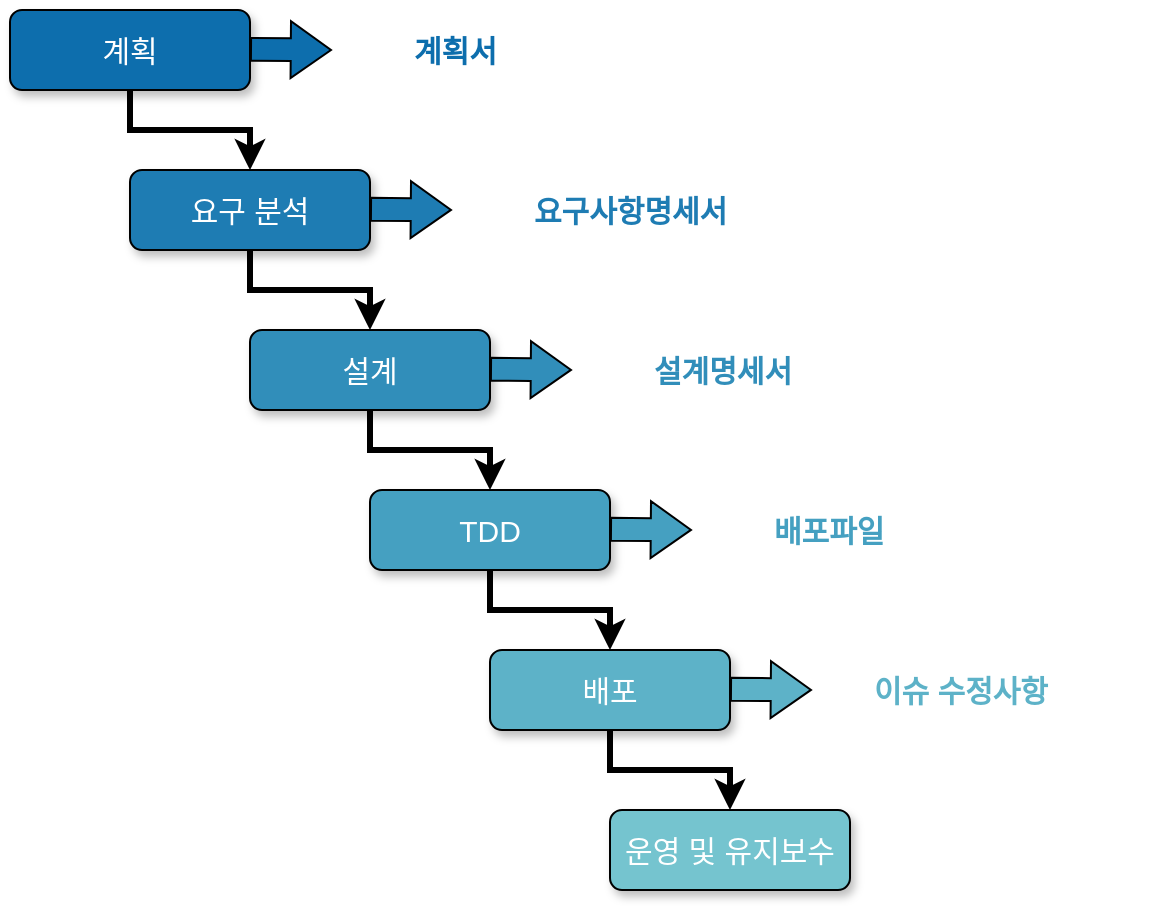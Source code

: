 <mxfile version="21.3.7" type="device">
  <diagram name="페이지-1" id="PWZyyKpRVRDSCMlA2JV5">
    <mxGraphModel dx="1194" dy="741" grid="1" gridSize="10" guides="1" tooltips="1" connect="1" arrows="1" fold="1" page="1" pageScale="1" pageWidth="827" pageHeight="1169" math="0" shadow="0">
      <root>
        <mxCell id="0" />
        <mxCell id="1" parent="0" />
        <mxCell id="tsRJqhzxTp_xef6BUhMq-4" value="" style="edgeStyle=orthogonalEdgeStyle;rounded=0;orthogonalLoop=1;jettySize=auto;html=1;strokeWidth=3;" parent="1" source="68Qp6G2HIHeLzZ8Hnfg--1" target="68Qp6G2HIHeLzZ8Hnfg--2" edge="1">
          <mxGeometry relative="1" as="geometry" />
        </mxCell>
        <mxCell id="68Qp6G2HIHeLzZ8Hnfg--1" value="계획" style="rounded=1;whiteSpace=wrap;html=1;fillColor=#0D6EAD;fontColor=#ffffff;strokeColor=#000000;fontSize=15;strokeWidth=1;shadow=1;" parent="1" vertex="1">
          <mxGeometry x="40" y="200" width="120" height="40" as="geometry" />
        </mxCell>
        <mxCell id="tsRJqhzxTp_xef6BUhMq-6" value="" style="edgeStyle=orthogonalEdgeStyle;rounded=0;orthogonalLoop=1;jettySize=auto;html=1;strokeWidth=3;" parent="1" source="68Qp6G2HIHeLzZ8Hnfg--2" target="68Qp6G2HIHeLzZ8Hnfg--3" edge="1">
          <mxGeometry relative="1" as="geometry" />
        </mxCell>
        <mxCell id="68Qp6G2HIHeLzZ8Hnfg--2" value="요구 분석" style="rounded=1;whiteSpace=wrap;html=1;fillColor=#1E7CB3;fontColor=#ffffff;strokeColor=#000000;fontSize=15;strokeWidth=1;shadow=1;" parent="1" vertex="1">
          <mxGeometry x="100" y="280" width="120" height="40" as="geometry" />
        </mxCell>
        <mxCell id="tsRJqhzxTp_xef6BUhMq-7" value="" style="edgeStyle=orthogonalEdgeStyle;rounded=0;orthogonalLoop=1;jettySize=auto;html=1;strokeWidth=3;" parent="1" source="68Qp6G2HIHeLzZ8Hnfg--3" target="68Qp6G2HIHeLzZ8Hnfg--4" edge="1">
          <mxGeometry relative="1" as="geometry" />
        </mxCell>
        <mxCell id="68Qp6G2HIHeLzZ8Hnfg--3" value="설계" style="rounded=1;whiteSpace=wrap;html=1;fillColor=#318EBA;fontColor=#ffffff;strokeColor=#000000;fontSize=15;strokeWidth=1;shadow=1;" parent="1" vertex="1">
          <mxGeometry x="160" y="360" width="120" height="40" as="geometry" />
        </mxCell>
        <mxCell id="tsRJqhzxTp_xef6BUhMq-8" value="" style="edgeStyle=orthogonalEdgeStyle;rounded=0;orthogonalLoop=1;jettySize=auto;html=1;strokeWidth=3;" parent="1" source="68Qp6G2HIHeLzZ8Hnfg--4" target="68Qp6G2HIHeLzZ8Hnfg--6" edge="1">
          <mxGeometry relative="1" as="geometry" />
        </mxCell>
        <mxCell id="68Qp6G2HIHeLzZ8Hnfg--4" value="TDD" style="rounded=1;whiteSpace=wrap;html=1;fillColor=#45A0C1;fontColor=#ffffff;strokeColor=#000000;fontSize=15;strokeWidth=1;shadow=1;" parent="1" vertex="1">
          <mxGeometry x="220" y="440" width="120" height="40" as="geometry" />
        </mxCell>
        <mxCell id="tsRJqhzxTp_xef6BUhMq-9" value="" style="edgeStyle=orthogonalEdgeStyle;rounded=0;orthogonalLoop=1;jettySize=auto;html=1;strokeWidth=3;" parent="1" source="68Qp6G2HIHeLzZ8Hnfg--6" target="68Qp6G2HIHeLzZ8Hnfg--7" edge="1">
          <mxGeometry relative="1" as="geometry" />
        </mxCell>
        <mxCell id="68Qp6G2HIHeLzZ8Hnfg--6" value="배포" style="rounded=1;whiteSpace=wrap;html=1;fillColor=#5DB2C8;fontColor=#ffffff;strokeColor=#000000;fontSize=15;strokeWidth=1;shadow=1;" parent="1" vertex="1">
          <mxGeometry x="280" y="520" width="120" height="40" as="geometry" />
        </mxCell>
        <mxCell id="68Qp6G2HIHeLzZ8Hnfg--7" value="운영 및 유지보수" style="rounded=1;whiteSpace=wrap;html=1;fillColor=#75C4CF;fontColor=#ffffff;strokeColor=#000000;fontSize=15;strokeWidth=1;shadow=1;" parent="1" vertex="1">
          <mxGeometry x="340" y="600" width="120" height="40" as="geometry" />
        </mxCell>
        <mxCell id="tsRJqhzxTp_xef6BUhMq-3" value="" style="shape=flexArrow;endArrow=classic;html=1;rounded=0;width=11.429;endSize=6.371;endWidth=16;fillColor=#0D6EAD;strokeColor=default;" parent="1" edge="1">
          <mxGeometry width="50" height="50" relative="1" as="geometry">
            <mxPoint x="160" y="219.68" as="sourcePoint" />
            <mxPoint x="201" y="220" as="targetPoint" />
          </mxGeometry>
        </mxCell>
        <mxCell id="tsRJqhzxTp_xef6BUhMq-11" value="" style="shape=flexArrow;endArrow=classic;html=1;rounded=0;width=11.429;endSize=6.371;endWidth=16;fillColor=#1E7CB3;strokeColor=default;" parent="1" edge="1">
          <mxGeometry width="50" height="50" relative="1" as="geometry">
            <mxPoint x="220" y="299.64" as="sourcePoint" />
            <mxPoint x="261" y="299.96" as="targetPoint" />
          </mxGeometry>
        </mxCell>
        <mxCell id="tsRJqhzxTp_xef6BUhMq-12" value="" style="shape=flexArrow;endArrow=classic;html=1;rounded=0;width=11.429;endSize=6.371;endWidth=16;fillColor=#318EBA;strokeColor=default;" parent="1" edge="1">
          <mxGeometry width="50" height="50" relative="1" as="geometry">
            <mxPoint x="280" y="379.64" as="sourcePoint" />
            <mxPoint x="321" y="379.96" as="targetPoint" />
          </mxGeometry>
        </mxCell>
        <mxCell id="tsRJqhzxTp_xef6BUhMq-14" value="" style="shape=flexArrow;endArrow=classic;html=1;rounded=0;width=11.429;endSize=6.371;endWidth=16;fillColor=#45A0C1;strokeColor=default;" parent="1" edge="1">
          <mxGeometry width="50" height="50" relative="1" as="geometry">
            <mxPoint x="340" y="459.64" as="sourcePoint" />
            <mxPoint x="381" y="459.96" as="targetPoint" />
          </mxGeometry>
        </mxCell>
        <mxCell id="tsRJqhzxTp_xef6BUhMq-15" value="" style="shape=flexArrow;endArrow=classic;html=1;rounded=0;width=11.429;endSize=6.371;endWidth=16;fillColor=#5DB2C8;strokeColor=default;" parent="1" edge="1">
          <mxGeometry width="50" height="50" relative="1" as="geometry">
            <mxPoint x="400" y="539.64" as="sourcePoint" />
            <mxPoint x="441" y="539.96" as="targetPoint" />
          </mxGeometry>
        </mxCell>
        <mxCell id="tsRJqhzxTp_xef6BUhMq-17" value="계획서" style="text;html=1;strokeColor=none;fillColor=none;align=left;verticalAlign=middle;whiteSpace=wrap;rounded=0;fontSize=15;fontColor=#0D6EAD;fontStyle=1;labelBorderColor=none;labelBackgroundColor=none;" parent="1" vertex="1">
          <mxGeometry x="240" y="205" width="150" height="30" as="geometry" />
        </mxCell>
        <mxCell id="tsRJqhzxTp_xef6BUhMq-18" value="요구사항명세서" style="text;html=1;strokeColor=none;fillColor=none;align=left;verticalAlign=middle;whiteSpace=wrap;rounded=0;fontSize=15;fontColor=#1E7CB3;fontStyle=1" parent="1" vertex="1">
          <mxGeometry x="300" y="285" width="150" height="30" as="geometry" />
        </mxCell>
        <mxCell id="tsRJqhzxTp_xef6BUhMq-19" value="설계명세서" style="text;html=1;strokeColor=none;fillColor=none;align=left;verticalAlign=middle;whiteSpace=wrap;rounded=0;fontSize=15;fontColor=#318EBA;fontStyle=1" parent="1" vertex="1">
          <mxGeometry x="360" y="365" width="150" height="30" as="geometry" />
        </mxCell>
        <mxCell id="tsRJqhzxTp_xef6BUhMq-20" value="배포파일" style="text;html=1;strokeColor=none;fillColor=none;align=left;verticalAlign=middle;whiteSpace=wrap;rounded=0;fontSize=15;fontColor=#45A0C1;fontStyle=1" parent="1" vertex="1">
          <mxGeometry x="420" y="445" width="150" height="30" as="geometry" />
        </mxCell>
        <mxCell id="tsRJqhzxTp_xef6BUhMq-21" value="이슈 수정사항" style="text;html=1;strokeColor=none;fillColor=none;align=left;verticalAlign=middle;whiteSpace=wrap;rounded=0;fontSize=15;fontColor=#5DB2C8;fontStyle=1" parent="1" vertex="1">
          <mxGeometry x="470" y="525" width="150" height="30" as="geometry" />
        </mxCell>
      </root>
    </mxGraphModel>
  </diagram>
</mxfile>

